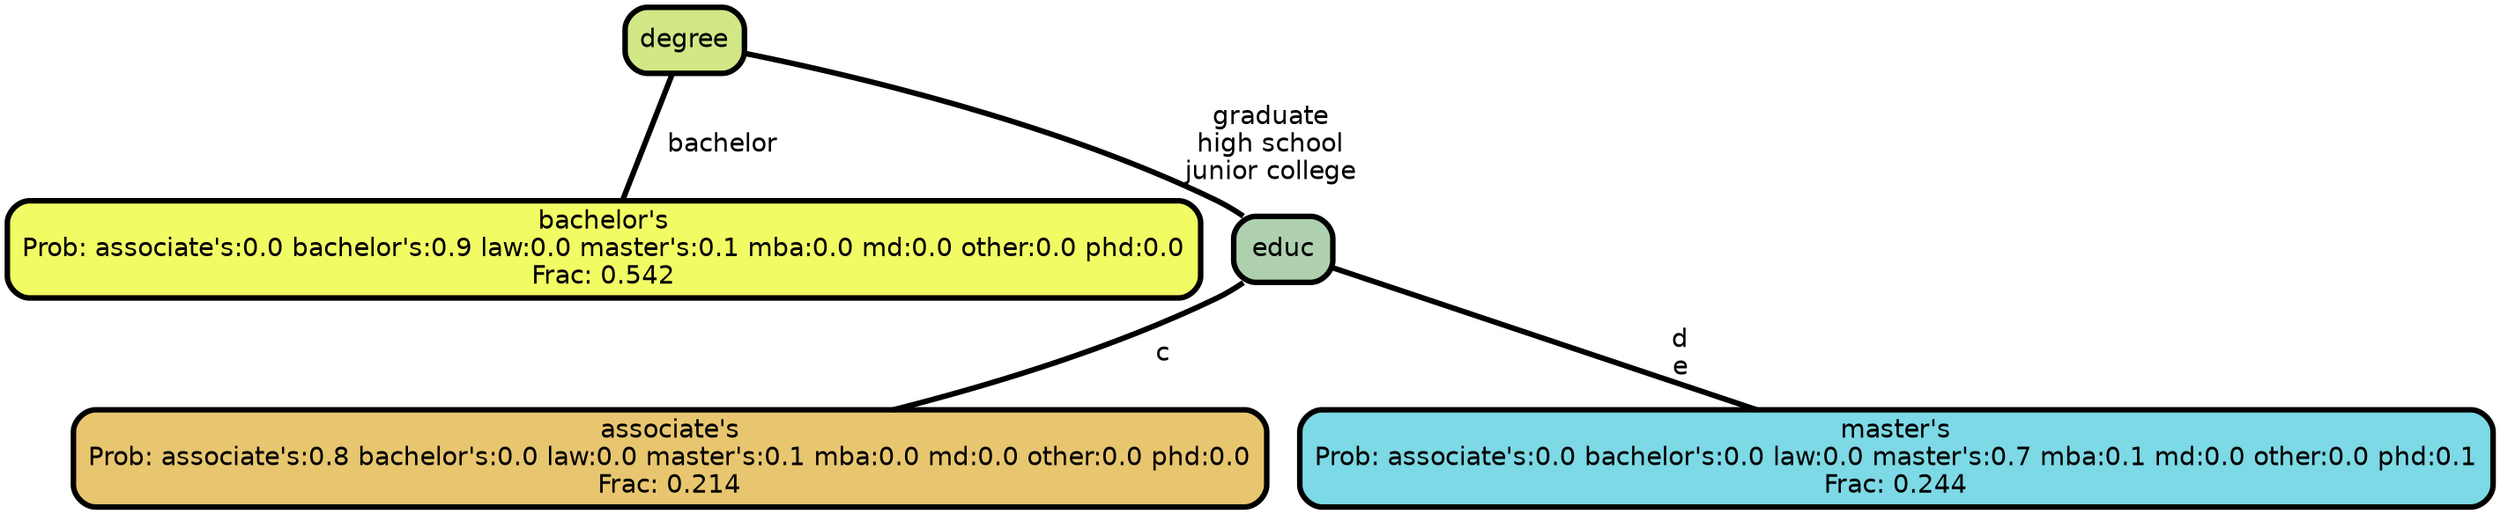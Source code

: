 graph Tree {
node [shape=box, style="filled, rounded",color="black",penwidth="3",fontcolor="black",                 fontname=helvetica] ;
graph [ranksep="0 equally", splines=straight,                 bgcolor=transparent, dpi=200] ;
edge [fontname=helvetica, color=black] ;
0 [label="bachelor's
Prob: associate's:0.0 bachelor's:0.9 law:0.0 master's:0.1 mba:0.0 md:0.0 other:0.0 phd:0.0
Frac: 0.542", fillcolor="#f1fb64"] ;
1 [label="degree", fillcolor="#d2e786"] ;
2 [label="associate's
Prob: associate's:0.8 bachelor's:0.0 law:0.0 master's:0.1 mba:0.0 md:0.0 other:0.0 phd:0.0
Frac: 0.214", fillcolor="#e8c66f"] ;
3 [label="educ", fillcolor="#aed0ae"] ;
4 [label="master's
Prob: associate's:0.0 bachelor's:0.0 law:0.0 master's:0.7 mba:0.1 md:0.0 other:0.0 phd:0.1
Frac: 0.244", fillcolor="#7cd9e5"] ;
1 -- 0 [label=" bachelor",penwidth=3] ;
1 -- 3 [label=" graduate\n high school\n junior college",penwidth=3] ;
3 -- 2 [label=" c",penwidth=3] ;
3 -- 4 [label=" d\n e",penwidth=3] ;
{rank = same;}}